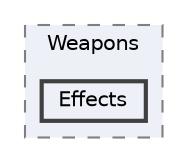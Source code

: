 digraph "C:/Users/David/wkspaces/DuelMe/Assets/Scripts/Items/Weapons/Effects"
{
 // LATEX_PDF_SIZE
  bgcolor="transparent";
  edge [fontname=Helvetica,fontsize=10,labelfontname=Helvetica,labelfontsize=10];
  node [fontname=Helvetica,fontsize=10,shape=box,height=0.2,width=0.4];
  compound=true
  subgraph clusterdir_b84635da6ea768d20ae2d9ec58065355 {
    graph [ bgcolor="#edf0f7", pencolor="grey50", label="Weapons", fontname=Helvetica,fontsize=10 style="filled,dashed", URL="dir_b84635da6ea768d20ae2d9ec58065355.html",tooltip=""]
  dir_b74dbef66d6e94eab9c6767cc09df53e [label="Effects", fillcolor="#edf0f7", color="grey25", style="filled,bold", URL="dir_b74dbef66d6e94eab9c6767cc09df53e.html",tooltip=""];
  }
}
